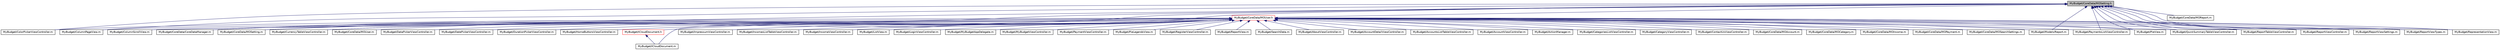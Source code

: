 digraph G
{
  edge [fontname="Helvetica",fontsize="10",labelfontname="Helvetica",labelfontsize="10"];
  node [fontname="Helvetica",fontsize="10",shape=record];
  Node1 [label="MyBudget/CoreData/MOSetting.h",height=0.2,width=0.4,color="black", fillcolor="grey75", style="filled" fontcolor="black"];
  Node1 -> Node2 [dir=back,color="midnightblue",fontsize="10",style="solid",fontname="Helvetica"];
  Node2 [label="MyBudget/ColorPickerViewController.m",height=0.2,width=0.4,color="black", fillcolor="white", style="filled",URL="$_color_picker_view_controller_8m.html"];
  Node1 -> Node3 [dir=back,color="midnightblue",fontsize="10",style="solid",fontname="Helvetica"];
  Node3 [label="MyBudget/ColumnPageView.m",height=0.2,width=0.4,color="black", fillcolor="white", style="filled",URL="$_column_page_view_8m.html"];
  Node1 -> Node4 [dir=back,color="midnightblue",fontsize="10",style="solid",fontname="Helvetica"];
  Node4 [label="MyBudget/ColumnScrollView.m",height=0.2,width=0.4,color="black", fillcolor="white", style="filled",URL="$_column_scroll_view_8m.html"];
  Node1 -> Node5 [dir=back,color="midnightblue",fontsize="10",style="solid",fontname="Helvetica"];
  Node5 [label="MyBudget/CoreData/MOUser.h",height=0.2,width=0.4,color="red", fillcolor="white", style="filled",URL="$_m_o_user_8h.html"];
  Node5 -> Node6 [dir=back,color="midnightblue",fontsize="10",style="solid",fontname="Helvetica"];
  Node6 [label="MyBudget/AboutViewController.m",height=0.2,width=0.4,color="black", fillcolor="white", style="filled",URL="$_about_view_controller_8m.html"];
  Node5 -> Node7 [dir=back,color="midnightblue",fontsize="10",style="solid",fontname="Helvetica"];
  Node7 [label="MyBudget/AccountDetailViewController.m",height=0.2,width=0.4,color="black", fillcolor="white", style="filled",URL="$_account_detail_view_controller_8m.html"];
  Node5 -> Node8 [dir=back,color="midnightblue",fontsize="10",style="solid",fontname="Helvetica"];
  Node8 [label="MyBudget/AccountsListTableViewController.m",height=0.2,width=0.4,color="black", fillcolor="white", style="filled",URL="$_accounts_list_table_view_controller_8m.html"];
  Node5 -> Node9 [dir=back,color="midnightblue",fontsize="10",style="solid",fontname="Helvetica"];
  Node9 [label="MyBudget/AccountViewController.m",height=0.2,width=0.4,color="black", fillcolor="white", style="filled",URL="$_account_view_controller_8m.html"];
  Node5 -> Node10 [dir=back,color="midnightblue",fontsize="10",style="solid",fontname="Helvetica"];
  Node10 [label="MyBudget/ActionManager.m",height=0.2,width=0.4,color="black", fillcolor="white", style="filled",URL="$_action_manager_8m.html"];
  Node5 -> Node11 [dir=back,color="midnightblue",fontsize="10",style="solid",fontname="Helvetica"];
  Node11 [label="MyBudget/CategoriesListViewController.m",height=0.2,width=0.4,color="black", fillcolor="white", style="filled",URL="$_categories_list_view_controller_8m.html"];
  Node5 -> Node12 [dir=back,color="midnightblue",fontsize="10",style="solid",fontname="Helvetica"];
  Node12 [label="MyBudget/CategoryViewController.m",height=0.2,width=0.4,color="black", fillcolor="white", style="filled",URL="$_category_view_controller_8m.html"];
  Node5 -> Node2 [dir=back,color="midnightblue",fontsize="10",style="solid",fontname="Helvetica"];
  Node5 -> Node3 [dir=back,color="midnightblue",fontsize="10",style="solid",fontname="Helvetica"];
  Node5 -> Node4 [dir=back,color="midnightblue",fontsize="10",style="solid",fontname="Helvetica"];
  Node5 -> Node13 [dir=back,color="midnightblue",fontsize="10",style="solid",fontname="Helvetica"];
  Node13 [label="MyBudget/ContactUsViewController.m",height=0.2,width=0.4,color="black", fillcolor="white", style="filled",URL="$_contact_us_view_controller_8m.html"];
  Node5 -> Node14 [dir=back,color="midnightblue",fontsize="10",style="solid",fontname="Helvetica"];
  Node14 [label="MyBudget/CoreData/CoreDataManager.m",height=0.2,width=0.4,color="black", fillcolor="white", style="filled",URL="$_core_data_manager_8m.html"];
  Node5 -> Node15 [dir=back,color="midnightblue",fontsize="10",style="solid",fontname="Helvetica"];
  Node15 [label="MyBudget/CoreData/MOAccount.m",height=0.2,width=0.4,color="black", fillcolor="white", style="filled",URL="$_m_o_account_8m.html"];
  Node5 -> Node16 [dir=back,color="midnightblue",fontsize="10",style="solid",fontname="Helvetica"];
  Node16 [label="MyBudget/CoreData/MOCategory.m",height=0.2,width=0.4,color="black", fillcolor="white", style="filled",URL="$_m_o_category_8m.html"];
  Node5 -> Node17 [dir=back,color="midnightblue",fontsize="10",style="solid",fontname="Helvetica"];
  Node17 [label="MyBudget/CoreData/MOIncome.m",height=0.2,width=0.4,color="black", fillcolor="white", style="filled",URL="$_m_o_income_8m.html"];
  Node5 -> Node18 [dir=back,color="midnightblue",fontsize="10",style="solid",fontname="Helvetica"];
  Node18 [label="MyBudget/CoreData/MOPayment.m",height=0.2,width=0.4,color="black", fillcolor="white", style="filled",URL="$_m_o_payment_8m.html"];
  Node5 -> Node19 [dir=back,color="midnightblue",fontsize="10",style="solid",fontname="Helvetica"];
  Node19 [label="MyBudget/CoreData/MOSearchSettings.m",height=0.2,width=0.4,color="black", fillcolor="white", style="filled",URL="$_m_o_search_settings_8m.html"];
  Node5 -> Node20 [dir=back,color="midnightblue",fontsize="10",style="solid",fontname="Helvetica"];
  Node20 [label="MyBudget/CoreData/MOSetting.m",height=0.2,width=0.4,color="black", fillcolor="white", style="filled",URL="$_m_o_setting_8m.html"];
  Node5 -> Node21 [dir=back,color="midnightblue",fontsize="10",style="solid",fontname="Helvetica"];
  Node21 [label="MyBudget/CoreData/MOUser.m",height=0.2,width=0.4,color="black", fillcolor="white", style="filled",URL="$_m_o_user_8m.html"];
  Node5 -> Node22 [dir=back,color="midnightblue",fontsize="10",style="solid",fontname="Helvetica"];
  Node22 [label="MyBudget/CurrencyTableViewController.m",height=0.2,width=0.4,color="black", fillcolor="white", style="filled",URL="$_currency_table_view_controller_8m.html"];
  Node5 -> Node23 [dir=back,color="midnightblue",fontsize="10",style="solid",fontname="Helvetica"];
  Node23 [label="MyBudget/DataPickerViewController.m",height=0.2,width=0.4,color="black", fillcolor="white", style="filled",URL="$_data_picker_view_controller_8m.html"];
  Node5 -> Node24 [dir=back,color="midnightblue",fontsize="10",style="solid",fontname="Helvetica"];
  Node24 [label="MyBudget/DatePickerViewController.m",height=0.2,width=0.4,color="black", fillcolor="white", style="filled",URL="$_date_picker_view_controller_8m.html"];
  Node5 -> Node25 [dir=back,color="midnightblue",fontsize="10",style="solid",fontname="Helvetica"];
  Node25 [label="MyBudget/DurationPickerViewController.m",height=0.2,width=0.4,color="black", fillcolor="white", style="filled",URL="$_duration_picker_view_controller_8m.html"];
  Node5 -> Node26 [dir=back,color="midnightblue",fontsize="10",style="solid",fontname="Helvetica"];
  Node26 [label="MyBudget/HomeButtonsViewController.m",height=0.2,width=0.4,color="black", fillcolor="white", style="filled",URL="$_home_buttons_view_controller_8m.html"];
  Node5 -> Node27 [dir=back,color="midnightblue",fontsize="10",style="solid",fontname="Helvetica"];
  Node27 [label="MyBudget/ICloudDocument.h",height=0.2,width=0.4,color="red", fillcolor="white", style="filled",URL="$_i_cloud_document_8h.html"];
  Node27 -> Node28 [dir=back,color="midnightblue",fontsize="10",style="solid",fontname="Helvetica"];
  Node28 [label="MyBudget/ICloudDocument.m",height=0.2,width=0.4,color="black", fillcolor="white", style="filled",URL="$_i_cloud_document_8m.html"];
  Node5 -> Node28 [dir=back,color="midnightblue",fontsize="10",style="solid",fontname="Helvetica"];
  Node5 -> Node29 [dir=back,color="midnightblue",fontsize="10",style="solid",fontname="Helvetica"];
  Node29 [label="MyBudget/ImpressumViewController.m",height=0.2,width=0.4,color="black", fillcolor="white", style="filled",URL="$_impressum_view_controller_8m.html"];
  Node5 -> Node30 [dir=back,color="midnightblue",fontsize="10",style="solid",fontname="Helvetica"];
  Node30 [label="MyBudget/IncomesListTableViewController.m",height=0.2,width=0.4,color="black", fillcolor="white", style="filled",URL="$_incomes_list_table_view_controller_8m.html"];
  Node5 -> Node31 [dir=back,color="midnightblue",fontsize="10",style="solid",fontname="Helvetica"];
  Node31 [label="MyBudget/IncomeViewController.m",height=0.2,width=0.4,color="black", fillcolor="white", style="filled",URL="$_income_view_controller_8m.html"];
  Node5 -> Node32 [dir=back,color="midnightblue",fontsize="10",style="solid",fontname="Helvetica"];
  Node32 [label="MyBudget/ListView.m",height=0.2,width=0.4,color="black", fillcolor="white", style="filled",URL="$_list_view_8m.html"];
  Node5 -> Node33 [dir=back,color="midnightblue",fontsize="10",style="solid",fontname="Helvetica"];
  Node33 [label="MyBudget/LoginViewController.m",height=0.2,width=0.4,color="black", fillcolor="white", style="filled",URL="$_login_view_controller_8m.html"];
  Node5 -> Node34 [dir=back,color="midnightblue",fontsize="10",style="solid",fontname="Helvetica"];
  Node34 [label="MyBudget/Models/Report.m",height=0.2,width=0.4,color="black", fillcolor="white", style="filled",URL="$_report_8m.html"];
  Node5 -> Node35 [dir=back,color="midnightblue",fontsize="10",style="solid",fontname="Helvetica"];
  Node35 [label="MyBudget/MyBudgetAppDelegate.m",height=0.2,width=0.4,color="black", fillcolor="white", style="filled",URL="$_my_budget_app_delegate_8m.html"];
  Node5 -> Node36 [dir=back,color="midnightblue",fontsize="10",style="solid",fontname="Helvetica"];
  Node36 [label="MyBudget/MyBudgetViewController.m",height=0.2,width=0.4,color="black", fillcolor="white", style="filled",URL="$_my_budget_view_controller_8m.html"];
  Node5 -> Node37 [dir=back,color="midnightblue",fontsize="10",style="solid",fontname="Helvetica"];
  Node37 [label="MyBudget/PaymentsListViewController.m",height=0.2,width=0.4,color="black", fillcolor="white", style="filled",URL="$_payments_list_view_controller_8m.html"];
  Node5 -> Node38 [dir=back,color="midnightblue",fontsize="10",style="solid",fontname="Helvetica"];
  Node38 [label="MyBudget/PaymentViewController.m",height=0.2,width=0.4,color="black", fillcolor="white", style="filled",URL="$_payment_view_controller_8m.html"];
  Node5 -> Node39 [dir=back,color="midnightblue",fontsize="10",style="solid",fontname="Helvetica"];
  Node39 [label="MyBudget/PieLegendsView.m",height=0.2,width=0.4,color="black", fillcolor="white", style="filled",URL="$_pie_legends_view_8m.html"];
  Node5 -> Node40 [dir=back,color="midnightblue",fontsize="10",style="solid",fontname="Helvetica"];
  Node40 [label="MyBudget/PieView.m",height=0.2,width=0.4,color="black", fillcolor="white", style="filled",URL="$_pie_view_8m.html"];
  Node5 -> Node41 [dir=back,color="midnightblue",fontsize="10",style="solid",fontname="Helvetica"];
  Node41 [label="MyBudget/QuickSummaryTableViewController.m",height=0.2,width=0.4,color="black", fillcolor="white", style="filled",URL="$_quick_summary_table_view_controller_8m.html"];
  Node5 -> Node42 [dir=back,color="midnightblue",fontsize="10",style="solid",fontname="Helvetica"];
  Node42 [label="MyBudget/RegisterViewController.m",height=0.2,width=0.4,color="black", fillcolor="white", style="filled",URL="$_register_view_controller_8m.html"];
  Node5 -> Node43 [dir=back,color="midnightblue",fontsize="10",style="solid",fontname="Helvetica"];
  Node43 [label="MyBudget/ReportTableViewController.m",height=0.2,width=0.4,color="black", fillcolor="white", style="filled",URL="$_report_table_view_controller_8m.html"];
  Node5 -> Node44 [dir=back,color="midnightblue",fontsize="10",style="solid",fontname="Helvetica"];
  Node44 [label="MyBudget/ReportView.m",height=0.2,width=0.4,color="black", fillcolor="white", style="filled",URL="$_report_view_8m.html"];
  Node5 -> Node45 [dir=back,color="midnightblue",fontsize="10",style="solid",fontname="Helvetica"];
  Node45 [label="MyBudget/ReportViewController.m",height=0.2,width=0.4,color="black", fillcolor="white", style="filled",URL="$_report_view_controller_8m.html"];
  Node5 -> Node46 [dir=back,color="midnightblue",fontsize="10",style="solid",fontname="Helvetica"];
  Node46 [label="MyBudget/ReportViewSettings.m",height=0.2,width=0.4,color="black", fillcolor="white", style="filled",URL="$_report_view_settings_8m.html"];
  Node5 -> Node47 [dir=back,color="midnightblue",fontsize="10",style="solid",fontname="Helvetica"];
  Node47 [label="MyBudget/ReportViewTypes.m",height=0.2,width=0.4,color="black", fillcolor="white", style="filled",URL="$_report_view_types_8m.html"];
  Node5 -> Node48 [dir=back,color="midnightblue",fontsize="10",style="solid",fontname="Helvetica"];
  Node48 [label="MyBudget/RepresentationView.m",height=0.2,width=0.4,color="black", fillcolor="white", style="filled",URL="$_representation_view_8m.html"];
  Node5 -> Node49 [dir=back,color="midnightblue",fontsize="10",style="solid",fontname="Helvetica"];
  Node49 [label="MyBudget/SearchData.m",height=0.2,width=0.4,color="black", fillcolor="white", style="filled",URL="$_search_data_8m.html"];
  Node1 -> Node14 [dir=back,color="midnightblue",fontsize="10",style="solid",fontname="Helvetica"];
  Node1 -> Node50 [dir=back,color="midnightblue",fontsize="10",style="solid",fontname="Helvetica"];
  Node50 [label="MyBudget/CoreData/MOReport.m",height=0.2,width=0.4,color="black", fillcolor="white", style="filled",URL="$_m_o_report_8m.html"];
  Node1 -> Node20 [dir=back,color="midnightblue",fontsize="10",style="solid",fontname="Helvetica"];
  Node1 -> Node22 [dir=back,color="midnightblue",fontsize="10",style="solid",fontname="Helvetica"];
  Node1 -> Node34 [dir=back,color="midnightblue",fontsize="10",style="solid",fontname="Helvetica"];
  Node1 -> Node37 [dir=back,color="midnightblue",fontsize="10",style="solid",fontname="Helvetica"];
  Node1 -> Node40 [dir=back,color="midnightblue",fontsize="10",style="solid",fontname="Helvetica"];
  Node1 -> Node41 [dir=back,color="midnightblue",fontsize="10",style="solid",fontname="Helvetica"];
  Node1 -> Node43 [dir=back,color="midnightblue",fontsize="10",style="solid",fontname="Helvetica"];
  Node1 -> Node45 [dir=back,color="midnightblue",fontsize="10",style="solid",fontname="Helvetica"];
  Node1 -> Node46 [dir=back,color="midnightblue",fontsize="10",style="solid",fontname="Helvetica"];
  Node1 -> Node47 [dir=back,color="midnightblue",fontsize="10",style="solid",fontname="Helvetica"];
  Node1 -> Node48 [dir=back,color="midnightblue",fontsize="10",style="solid",fontname="Helvetica"];
}
